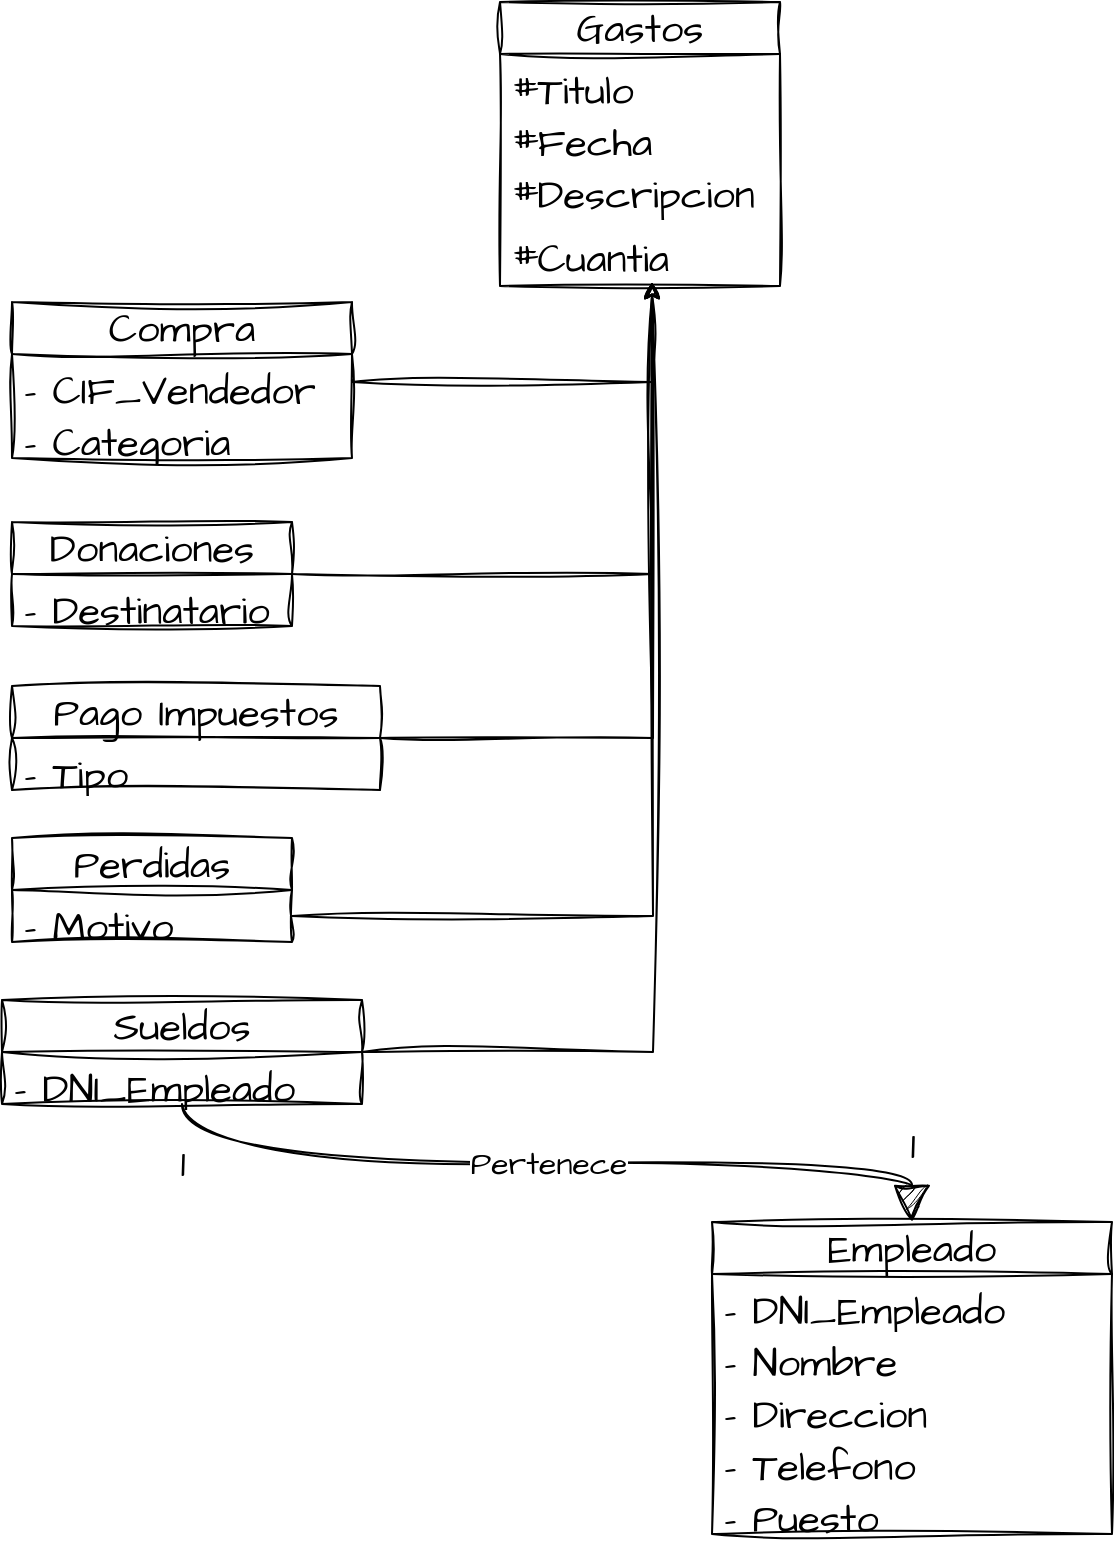 <mxfile version="21.1.2" type="device">
  <diagram name="Página-1" id="0d8hinur59jPnYeqM4R7">
    <mxGraphModel dx="814" dy="829" grid="1" gridSize="10" guides="1" tooltips="1" connect="1" arrows="1" fold="1" page="1" pageScale="1" pageWidth="827" pageHeight="1169" math="0" shadow="0">
      <root>
        <mxCell id="0" />
        <mxCell id="1" parent="0" />
        <mxCell id="-gq97qTOPr1M0bpfz-CM-1" value="Gastos" style="swimlane;fontStyle=0;childLayout=stackLayout;horizontal=1;startSize=26;fillColor=none;horizontalStack=0;resizeParent=1;resizeParentMax=0;resizeLast=0;collapsible=1;marginBottom=0;whiteSpace=wrap;html=1;sketch=1;hachureGap=4;jiggle=2;curveFitting=1;fontFamily=Architects Daughter;fontSource=https%3A%2F%2Ffonts.googleapis.com%2Fcss%3Ffamily%3DArchitects%2BDaughter;fontSize=20;" vertex="1" parent="1">
          <mxGeometry x="274" y="60" width="140" height="142" as="geometry">
            <mxRectangle x="274" y="60" width="130" height="40" as="alternateBounds" />
          </mxGeometry>
        </mxCell>
        <mxCell id="-gq97qTOPr1M0bpfz-CM-2" value="#Titulo" style="text;strokeColor=none;fillColor=none;align=left;verticalAlign=top;spacingLeft=4;spacingRight=4;overflow=hidden;rotatable=0;points=[[0,0.5],[1,0.5]];portConstraint=eastwest;whiteSpace=wrap;html=1;fontSize=20;fontFamily=Architects Daughter;" vertex="1" parent="-gq97qTOPr1M0bpfz-CM-1">
          <mxGeometry y="26" width="140" height="26" as="geometry" />
        </mxCell>
        <mxCell id="-gq97qTOPr1M0bpfz-CM-3" value="#Fecha" style="text;strokeColor=none;fillColor=none;align=left;verticalAlign=top;spacingLeft=4;spacingRight=4;overflow=hidden;rotatable=0;points=[[0,0.5],[1,0.5]];portConstraint=eastwest;whiteSpace=wrap;html=1;fontSize=20;fontFamily=Architects Daughter;" vertex="1" parent="-gq97qTOPr1M0bpfz-CM-1">
          <mxGeometry y="52" width="140" height="26" as="geometry" />
        </mxCell>
        <mxCell id="-gq97qTOPr1M0bpfz-CM-4" value="#Descripcion&lt;br&gt;" style="text;strokeColor=none;fillColor=none;align=left;verticalAlign=top;spacingLeft=4;spacingRight=4;overflow=hidden;rotatable=0;points=[[0,0.5],[1,0.5]];portConstraint=eastwest;whiteSpace=wrap;html=1;fontSize=20;fontFamily=Architects Daughter;" vertex="1" parent="-gq97qTOPr1M0bpfz-CM-1">
          <mxGeometry y="78" width="140" height="32" as="geometry" />
        </mxCell>
        <mxCell id="-gq97qTOPr1M0bpfz-CM-35" value="#Cuantia" style="text;strokeColor=none;fillColor=none;align=left;verticalAlign=top;spacingLeft=4;spacingRight=4;overflow=hidden;rotatable=0;points=[[0,0.5],[1,0.5]];portConstraint=eastwest;whiteSpace=wrap;html=1;fontSize=20;fontFamily=Architects Daughter;" vertex="1" parent="-gq97qTOPr1M0bpfz-CM-1">
          <mxGeometry y="110" width="140" height="32" as="geometry" />
        </mxCell>
        <mxCell id="-gq97qTOPr1M0bpfz-CM-48" style="edgeStyle=orthogonalEdgeStyle;rounded=0;sketch=1;hachureGap=4;jiggle=2;curveFitting=1;orthogonalLoop=1;jettySize=auto;html=1;fontFamily=Architects Daughter;fontSource=https%3A%2F%2Ffonts.googleapis.com%2Fcss%3Ffamily%3DArchitects%2BDaughter;fontSize=16;" edge="1" parent="1" source="-gq97qTOPr1M0bpfz-CM-5">
          <mxGeometry relative="1" as="geometry">
            <mxPoint x="350" y="200" as="targetPoint" />
          </mxGeometry>
        </mxCell>
        <mxCell id="-gq97qTOPr1M0bpfz-CM-5" value="Donaciones" style="swimlane;fontStyle=0;childLayout=stackLayout;horizontal=1;startSize=26;fillColor=none;horizontalStack=0;resizeParent=1;resizeParentMax=0;resizeLast=0;collapsible=1;marginBottom=0;whiteSpace=wrap;html=1;sketch=1;hachureGap=4;jiggle=2;curveFitting=1;fontFamily=Architects Daughter;fontSource=https%3A%2F%2Ffonts.googleapis.com%2Fcss%3Ffamily%3DArchitects%2BDaughter;fontSize=20;" vertex="1" parent="1">
          <mxGeometry x="30" y="320" width="140" height="52" as="geometry" />
        </mxCell>
        <mxCell id="-gq97qTOPr1M0bpfz-CM-6" value="- Destinatario" style="text;strokeColor=none;fillColor=none;align=left;verticalAlign=top;spacingLeft=4;spacingRight=4;overflow=hidden;rotatable=0;points=[[0,0.5],[1,0.5]];portConstraint=eastwest;whiteSpace=wrap;html=1;fontSize=20;fontFamily=Architects Daughter;" vertex="1" parent="-gq97qTOPr1M0bpfz-CM-5">
          <mxGeometry y="26" width="140" height="26" as="geometry" />
        </mxCell>
        <mxCell id="-gq97qTOPr1M0bpfz-CM-47" style="edgeStyle=elbowEdgeStyle;rounded=0;sketch=1;hachureGap=4;jiggle=2;curveFitting=1;orthogonalLoop=1;jettySize=auto;html=1;fontFamily=Architects Daughter;fontSource=https%3A%2F%2Ffonts.googleapis.com%2Fcss%3Ffamily%3DArchitects%2BDaughter;fontSize=16;elbow=vertical;exitX=1;exitY=0.5;exitDx=0;exitDy=0;" edge="1" parent="1" source="-gq97qTOPr1M0bpfz-CM-10">
          <mxGeometry relative="1" as="geometry">
            <mxPoint x="350" y="200" as="targetPoint" />
            <Array as="points">
              <mxPoint x="340" y="250" />
            </Array>
          </mxGeometry>
        </mxCell>
        <mxCell id="-gq97qTOPr1M0bpfz-CM-9" value="Compra" style="swimlane;fontStyle=0;childLayout=stackLayout;horizontal=1;startSize=26;fillColor=none;horizontalStack=0;resizeParent=1;resizeParentMax=0;resizeLast=0;collapsible=1;marginBottom=0;whiteSpace=wrap;html=1;sketch=1;hachureGap=4;jiggle=2;curveFitting=1;fontFamily=Architects Daughter;fontSource=https%3A%2F%2Ffonts.googleapis.com%2Fcss%3Ffamily%3DArchitects%2BDaughter;fontSize=20;" vertex="1" parent="1">
          <mxGeometry x="30" y="210" width="170" height="78" as="geometry">
            <mxRectangle x="30" y="246" width="110" height="40" as="alternateBounds" />
          </mxGeometry>
        </mxCell>
        <mxCell id="-gq97qTOPr1M0bpfz-CM-10" value="- CIF_Vendedor" style="text;strokeColor=none;fillColor=none;align=left;verticalAlign=top;spacingLeft=4;spacingRight=4;overflow=hidden;rotatable=0;points=[[0,0.5],[1,0.5]];portConstraint=eastwest;whiteSpace=wrap;html=1;fontSize=20;fontFamily=Architects Daughter;" vertex="1" parent="-gq97qTOPr1M0bpfz-CM-9">
          <mxGeometry y="26" width="170" height="26" as="geometry" />
        </mxCell>
        <mxCell id="-gq97qTOPr1M0bpfz-CM-11" value="- Categoria" style="text;strokeColor=none;fillColor=none;align=left;verticalAlign=top;spacingLeft=4;spacingRight=4;overflow=hidden;rotatable=0;points=[[0,0.5],[1,0.5]];portConstraint=eastwest;whiteSpace=wrap;html=1;fontSize=20;fontFamily=Architects Daughter;" vertex="1" parent="-gq97qTOPr1M0bpfz-CM-9">
          <mxGeometry y="52" width="170" height="26" as="geometry" />
        </mxCell>
        <mxCell id="-gq97qTOPr1M0bpfz-CM-49" style="edgeStyle=orthogonalEdgeStyle;rounded=0;sketch=1;hachureGap=4;jiggle=2;curveFitting=1;orthogonalLoop=1;jettySize=auto;html=1;fontFamily=Architects Daughter;fontSource=https%3A%2F%2Ffonts.googleapis.com%2Fcss%3Ffamily%3DArchitects%2BDaughter;fontSize=16;" edge="1" parent="1" source="-gq97qTOPr1M0bpfz-CM-13">
          <mxGeometry relative="1" as="geometry">
            <mxPoint x="350" y="200" as="targetPoint" />
          </mxGeometry>
        </mxCell>
        <mxCell id="-gq97qTOPr1M0bpfz-CM-13" value="Pago Impuestos" style="swimlane;fontStyle=0;childLayout=stackLayout;horizontal=1;startSize=26;fillColor=none;horizontalStack=0;resizeParent=1;resizeParentMax=0;resizeLast=0;collapsible=1;marginBottom=0;whiteSpace=wrap;html=1;sketch=1;hachureGap=4;jiggle=2;curveFitting=1;fontFamily=Architects Daughter;fontSource=https%3A%2F%2Ffonts.googleapis.com%2Fcss%3Ffamily%3DArchitects%2BDaughter;fontSize=20;" vertex="1" parent="1">
          <mxGeometry x="30" y="402" width="184" height="52" as="geometry" />
        </mxCell>
        <mxCell id="-gq97qTOPr1M0bpfz-CM-14" value="- Tipo" style="text;strokeColor=none;fillColor=none;align=left;verticalAlign=top;spacingLeft=4;spacingRight=4;overflow=hidden;rotatable=0;points=[[0,0.5],[1,0.5]];portConstraint=eastwest;whiteSpace=wrap;html=1;fontSize=20;fontFamily=Architects Daughter;" vertex="1" parent="-gq97qTOPr1M0bpfz-CM-13">
          <mxGeometry y="26" width="184" height="26" as="geometry" />
        </mxCell>
        <mxCell id="-gq97qTOPr1M0bpfz-CM-17" value="Perdidas" style="swimlane;fontStyle=0;childLayout=stackLayout;horizontal=1;startSize=26;fillColor=none;horizontalStack=0;resizeParent=1;resizeParentMax=0;resizeLast=0;collapsible=1;marginBottom=0;whiteSpace=wrap;html=1;sketch=1;hachureGap=4;jiggle=2;curveFitting=1;fontFamily=Architects Daughter;fontSource=https%3A%2F%2Ffonts.googleapis.com%2Fcss%3Ffamily%3DArchitects%2BDaughter;fontSize=20;" vertex="1" parent="1">
          <mxGeometry x="30" y="478" width="140" height="52" as="geometry" />
        </mxCell>
        <mxCell id="-gq97qTOPr1M0bpfz-CM-50" style="edgeStyle=orthogonalEdgeStyle;rounded=0;sketch=1;hachureGap=4;jiggle=2;curveFitting=1;orthogonalLoop=1;jettySize=auto;html=1;fontFamily=Architects Daughter;fontSource=https%3A%2F%2Ffonts.googleapis.com%2Fcss%3Ffamily%3DArchitects%2BDaughter;fontSize=16;" edge="1" parent="-gq97qTOPr1M0bpfz-CM-17" source="-gq97qTOPr1M0bpfz-CM-18">
          <mxGeometry relative="1" as="geometry">
            <mxPoint x="320" y="-278" as="targetPoint" />
          </mxGeometry>
        </mxCell>
        <mxCell id="-gq97qTOPr1M0bpfz-CM-18" value="- Motivo" style="text;strokeColor=none;fillColor=none;align=left;verticalAlign=top;spacingLeft=4;spacingRight=4;overflow=hidden;rotatable=0;points=[[0,0.5],[1,0.5]];portConstraint=eastwest;whiteSpace=wrap;html=1;fontSize=20;fontFamily=Architects Daughter;" vertex="1" parent="-gq97qTOPr1M0bpfz-CM-17">
          <mxGeometry y="26" width="140" height="26" as="geometry" />
        </mxCell>
        <mxCell id="-gq97qTOPr1M0bpfz-CM-54" style="edgeStyle=orthogonalEdgeStyle;rounded=0;sketch=1;hachureGap=4;jiggle=2;curveFitting=1;orthogonalLoop=1;jettySize=auto;html=1;fontFamily=Architects Daughter;fontSource=https%3A%2F%2Ffonts.googleapis.com%2Fcss%3Ffamily%3DArchitects%2BDaughter;fontSize=16;" edge="1" parent="1" source="-gq97qTOPr1M0bpfz-CM-21">
          <mxGeometry relative="1" as="geometry">
            <mxPoint x="350" y="200" as="targetPoint" />
          </mxGeometry>
        </mxCell>
        <mxCell id="-gq97qTOPr1M0bpfz-CM-21" value="Sueldos" style="swimlane;fontStyle=0;childLayout=stackLayout;horizontal=1;startSize=26;fillColor=none;horizontalStack=0;resizeParent=1;resizeParentMax=0;resizeLast=0;collapsible=1;marginBottom=0;whiteSpace=wrap;html=1;sketch=1;hachureGap=4;jiggle=2;curveFitting=1;fontFamily=Architects Daughter;fontSource=https%3A%2F%2Ffonts.googleapis.com%2Fcss%3Ffamily%3DArchitects%2BDaughter;fontSize=20;" vertex="1" parent="1">
          <mxGeometry x="25" y="559" width="180" height="52" as="geometry" />
        </mxCell>
        <mxCell id="-gq97qTOPr1M0bpfz-CM-22" value="- DNI_Empleado" style="text;strokeColor=none;fillColor=none;align=left;verticalAlign=top;spacingLeft=4;spacingRight=4;overflow=hidden;rotatable=0;points=[[0,0.5],[1,0.5]];portConstraint=eastwest;whiteSpace=wrap;html=1;fontSize=20;fontFamily=Architects Daughter;" vertex="1" parent="-gq97qTOPr1M0bpfz-CM-21">
          <mxGeometry y="26" width="180" height="26" as="geometry" />
        </mxCell>
        <mxCell id="-gq97qTOPr1M0bpfz-CM-25" value="Empleado" style="swimlane;fontStyle=0;childLayout=stackLayout;horizontal=1;startSize=26;fillColor=none;horizontalStack=0;resizeParent=1;resizeParentMax=0;resizeLast=0;collapsible=1;marginBottom=0;whiteSpace=wrap;html=1;sketch=1;hachureGap=4;jiggle=2;curveFitting=1;fontFamily=Architects Daughter;fontSource=https%3A%2F%2Ffonts.googleapis.com%2Fcss%3Ffamily%3DArchitects%2BDaughter;fontSize=20;" vertex="1" parent="1">
          <mxGeometry x="380" y="670" width="200" height="156" as="geometry" />
        </mxCell>
        <mxCell id="-gq97qTOPr1M0bpfz-CM-34" value="- DNI_Empleado" style="text;strokeColor=none;fillColor=none;align=left;verticalAlign=top;spacingLeft=4;spacingRight=4;overflow=hidden;rotatable=0;points=[[0,0.5],[1,0.5]];portConstraint=eastwest;whiteSpace=wrap;html=1;fontSize=20;fontFamily=Architects Daughter;" vertex="1" parent="-gq97qTOPr1M0bpfz-CM-25">
          <mxGeometry y="26" width="200" height="26" as="geometry" />
        </mxCell>
        <mxCell id="-gq97qTOPr1M0bpfz-CM-33" value="- Nombre" style="text;strokeColor=none;fillColor=none;align=left;verticalAlign=top;spacingLeft=4;spacingRight=4;overflow=hidden;rotatable=0;points=[[0,0.5],[1,0.5]];portConstraint=eastwest;whiteSpace=wrap;html=1;fontSize=20;fontFamily=Architects Daughter;" vertex="1" parent="-gq97qTOPr1M0bpfz-CM-25">
          <mxGeometry y="52" width="200" height="26" as="geometry" />
        </mxCell>
        <mxCell id="-gq97qTOPr1M0bpfz-CM-32" value="- Direccion" style="text;strokeColor=none;fillColor=none;align=left;verticalAlign=top;spacingLeft=4;spacingRight=4;overflow=hidden;rotatable=0;points=[[0,0.5],[1,0.5]];portConstraint=eastwest;whiteSpace=wrap;html=1;fontSize=20;fontFamily=Architects Daughter;" vertex="1" parent="-gq97qTOPr1M0bpfz-CM-25">
          <mxGeometry y="78" width="200" height="26" as="geometry" />
        </mxCell>
        <mxCell id="-gq97qTOPr1M0bpfz-CM-31" value="- Telefono" style="text;strokeColor=none;fillColor=none;align=left;verticalAlign=top;spacingLeft=4;spacingRight=4;overflow=hidden;rotatable=0;points=[[0,0.5],[1,0.5]];portConstraint=eastwest;whiteSpace=wrap;html=1;fontSize=20;fontFamily=Architects Daughter;" vertex="1" parent="-gq97qTOPr1M0bpfz-CM-25">
          <mxGeometry y="104" width="200" height="26" as="geometry" />
        </mxCell>
        <mxCell id="-gq97qTOPr1M0bpfz-CM-26" value="- Puesto" style="text;strokeColor=none;fillColor=none;align=left;verticalAlign=top;spacingLeft=4;spacingRight=4;overflow=hidden;rotatable=0;points=[[0,0.5],[1,0.5]];portConstraint=eastwest;whiteSpace=wrap;html=1;fontSize=20;fontFamily=Architects Daughter;" vertex="1" parent="-gq97qTOPr1M0bpfz-CM-25">
          <mxGeometry y="130" width="200" height="26" as="geometry" />
        </mxCell>
        <mxCell id="-gq97qTOPr1M0bpfz-CM-40" value="1" style="text;html=1;align=center;verticalAlign=middle;resizable=0;points=[];autosize=1;strokeColor=none;fillColor=none;fontSize=20;fontFamily=Architects Daughter;" vertex="1" parent="1">
          <mxGeometry x="465" y="611" width="30" height="40" as="geometry" />
        </mxCell>
        <mxCell id="-gq97qTOPr1M0bpfz-CM-41" value="1" style="text;html=1;align=center;verticalAlign=middle;resizable=0;points=[];autosize=1;strokeColor=none;fillColor=none;fontSize=20;fontFamily=Architects Daughter;" vertex="1" parent="1">
          <mxGeometry x="100" y="620" width="30" height="40" as="geometry" />
        </mxCell>
        <mxCell id="-gq97qTOPr1M0bpfz-CM-39" value="Pertenece" style="endArrow=block;endSize=16;endFill=1;html=1;rounded=0;sketch=1;hachureGap=4;jiggle=2;curveFitting=1;fontFamily=Architects Daughter;fontSource=https%3A%2F%2Ffonts.googleapis.com%2Fcss%3Ffamily%3DArchitects%2BDaughter;fontSize=16;edgeStyle=orthogonalEdgeStyle;curved=1;exitX=0.5;exitY=1;exitDx=0;exitDy=0;" edge="1" parent="1" source="-gq97qTOPr1M0bpfz-CM-21" target="-gq97qTOPr1M0bpfz-CM-25">
          <mxGeometry width="160" relative="1" as="geometry">
            <mxPoint x="80" y="735" as="sourcePoint" />
            <mxPoint x="380" y="730" as="targetPoint" />
          </mxGeometry>
        </mxCell>
      </root>
    </mxGraphModel>
  </diagram>
</mxfile>
